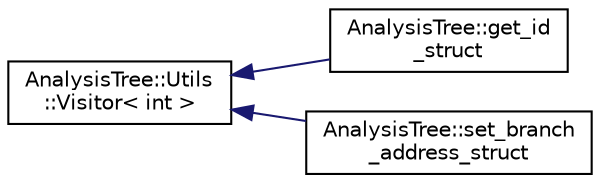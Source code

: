 digraph "Graphical Class Hierarchy"
{
  edge [fontname="Helvetica",fontsize="10",labelfontname="Helvetica",labelfontsize="10"];
  node [fontname="Helvetica",fontsize="10",shape=record];
  rankdir="LR";
  Node1 [label="AnalysisTree::Utils\l::Visitor\< int \>",height=0.2,width=0.4,color="black", fillcolor="white", style="filled",URL="$df/d32/structAnalysisTree_1_1Utils_1_1Visitor.html"];
  Node1 -> Node2 [dir="back",color="midnightblue",fontsize="10",style="solid",fontname="Helvetica"];
  Node2 [label="AnalysisTree::get_id\l_struct",height=0.2,width=0.4,color="black", fillcolor="white", style="filled",URL="$d3/d3b/structAnalysisTree_1_1get__id__struct.html"];
  Node1 -> Node3 [dir="back",color="midnightblue",fontsize="10",style="solid",fontname="Helvetica"];
  Node3 [label="AnalysisTree::set_branch\l_address_struct",height=0.2,width=0.4,color="black", fillcolor="white", style="filled",URL="$da/dd4/structAnalysisTree_1_1set__branch__address__struct.html"];
}
